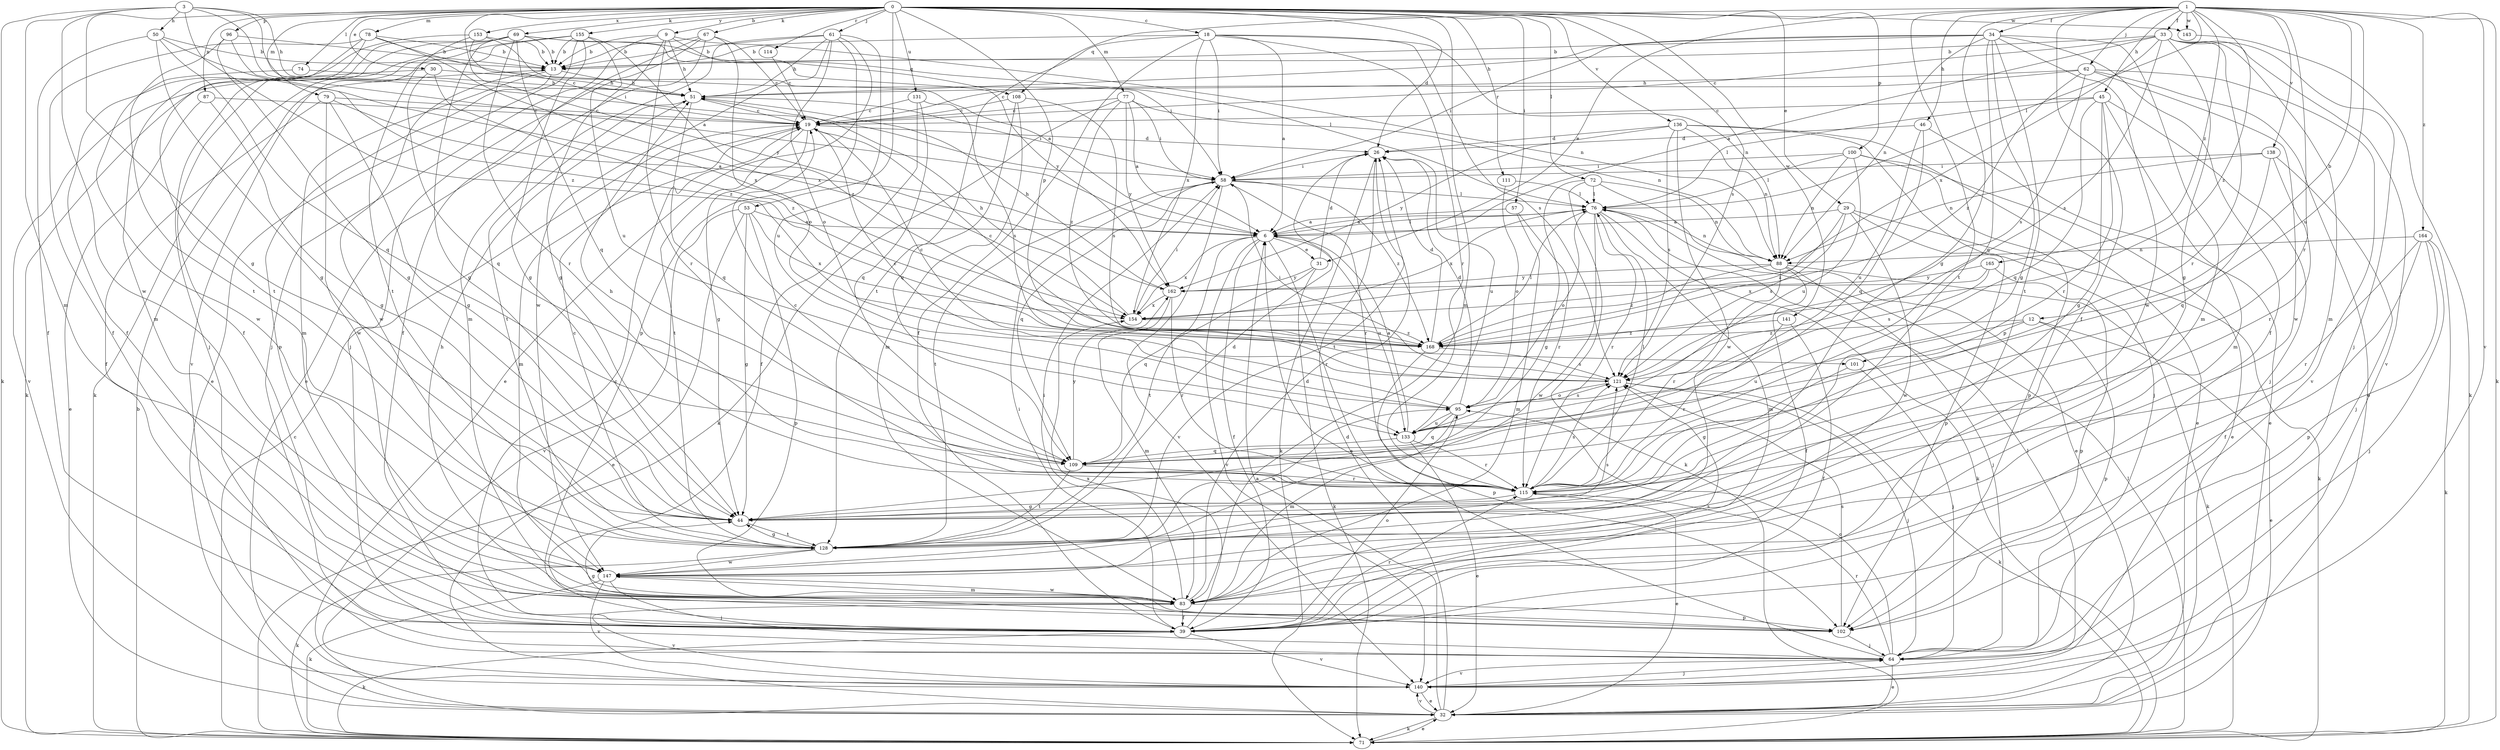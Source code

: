 strict digraph  {
0;
1;
3;
6;
9;
12;
13;
18;
19;
26;
29;
30;
31;
32;
33;
34;
39;
44;
45;
46;
50;
51;
53;
57;
58;
61;
62;
64;
67;
69;
71;
72;
74;
76;
77;
78;
79;
83;
87;
88;
95;
96;
100;
101;
102;
108;
109;
111;
114;
115;
121;
128;
131;
133;
136;
138;
140;
141;
143;
147;
153;
154;
155;
162;
164;
165;
168;
0 -> 9  [label=b];
0 -> 18  [label=c];
0 -> 26  [label=d];
0 -> 29  [label=e];
0 -> 30  [label=e];
0 -> 44  [label=g];
0 -> 53  [label=i];
0 -> 57  [label=i];
0 -> 61  [label=j];
0 -> 67  [label=k];
0 -> 69  [label=k];
0 -> 72  [label=l];
0 -> 74  [label=l];
0 -> 77  [label=m];
0 -> 78  [label=m];
0 -> 79  [label=m];
0 -> 83  [label=m];
0 -> 87  [label=n];
0 -> 96  [label=p];
0 -> 100  [label=p];
0 -> 101  [label=p];
0 -> 111  [label=r];
0 -> 114  [label=r];
0 -> 121  [label=s];
0 -> 131  [label=u];
0 -> 136  [label=v];
0 -> 141  [label=w];
0 -> 143  [label=w];
0 -> 153  [label=x];
0 -> 155  [label=y];
0 -> 162  [label=y];
1 -> 12  [label=b];
1 -> 31  [label=e];
1 -> 33  [label=f];
1 -> 34  [label=f];
1 -> 39  [label=f];
1 -> 44  [label=g];
1 -> 45  [label=h];
1 -> 46  [label=h];
1 -> 62  [label=j];
1 -> 71  [label=k];
1 -> 76  [label=l];
1 -> 108  [label=q];
1 -> 115  [label=r];
1 -> 128  [label=t];
1 -> 133  [label=u];
1 -> 138  [label=v];
1 -> 140  [label=v];
1 -> 143  [label=w];
1 -> 164  [label=z];
1 -> 165  [label=z];
1 -> 168  [label=z];
3 -> 6  [label=a];
3 -> 50  [label=h];
3 -> 51  [label=h];
3 -> 58  [label=i];
3 -> 71  [label=k];
3 -> 83  [label=m];
3 -> 147  [label=w];
3 -> 168  [label=z];
6 -> 31  [label=e];
6 -> 39  [label=f];
6 -> 76  [label=l];
6 -> 115  [label=r];
6 -> 128  [label=t];
6 -> 133  [label=u];
6 -> 140  [label=v];
6 -> 154  [label=x];
9 -> 13  [label=b];
9 -> 44  [label=g];
9 -> 51  [label=h];
9 -> 64  [label=j];
9 -> 88  [label=n];
9 -> 108  [label=q];
9 -> 115  [label=r];
12 -> 32  [label=e];
12 -> 101  [label=p];
12 -> 102  [label=p];
12 -> 133  [label=u];
12 -> 168  [label=z];
13 -> 51  [label=h];
13 -> 83  [label=m];
13 -> 102  [label=p];
13 -> 147  [label=w];
18 -> 6  [label=a];
18 -> 13  [label=b];
18 -> 39  [label=f];
18 -> 58  [label=i];
18 -> 88  [label=n];
18 -> 115  [label=r];
18 -> 121  [label=s];
18 -> 128  [label=t];
18 -> 154  [label=x];
19 -> 26  [label=d];
19 -> 44  [label=g];
19 -> 83  [label=m];
19 -> 128  [label=t];
26 -> 58  [label=i];
26 -> 71  [label=k];
26 -> 128  [label=t];
26 -> 133  [label=u];
29 -> 6  [label=a];
29 -> 71  [label=k];
29 -> 102  [label=p];
29 -> 121  [label=s];
29 -> 147  [label=w];
29 -> 168  [label=z];
30 -> 51  [label=h];
30 -> 109  [label=q];
30 -> 140  [label=v];
30 -> 168  [label=z];
31 -> 26  [label=d];
31 -> 71  [label=k];
31 -> 109  [label=q];
31 -> 162  [label=y];
32 -> 6  [label=a];
32 -> 26  [label=d];
32 -> 71  [label=k];
32 -> 140  [label=v];
33 -> 6  [label=a];
33 -> 13  [label=b];
33 -> 19  [label=c];
33 -> 44  [label=g];
33 -> 64  [label=j];
33 -> 83  [label=m];
33 -> 115  [label=r];
33 -> 121  [label=s];
33 -> 140  [label=v];
33 -> 154  [label=x];
34 -> 13  [label=b];
34 -> 39  [label=f];
34 -> 44  [label=g];
34 -> 51  [label=h];
34 -> 58  [label=i];
34 -> 83  [label=m];
34 -> 88  [label=n];
34 -> 109  [label=q];
34 -> 128  [label=t];
34 -> 147  [label=w];
39 -> 19  [label=c];
39 -> 58  [label=i];
39 -> 71  [label=k];
39 -> 95  [label=o];
39 -> 115  [label=r];
39 -> 121  [label=s];
39 -> 140  [label=v];
39 -> 154  [label=x];
44 -> 128  [label=t];
45 -> 19  [label=c];
45 -> 44  [label=g];
45 -> 64  [label=j];
45 -> 76  [label=l];
45 -> 83  [label=m];
45 -> 109  [label=q];
45 -> 115  [label=r];
46 -> 26  [label=d];
46 -> 32  [label=e];
46 -> 109  [label=q];
46 -> 133  [label=u];
50 -> 13  [label=b];
50 -> 39  [label=f];
50 -> 44  [label=g];
50 -> 109  [label=q];
50 -> 154  [label=x];
51 -> 19  [label=c];
51 -> 58  [label=i];
51 -> 109  [label=q];
51 -> 128  [label=t];
53 -> 6  [label=a];
53 -> 32  [label=e];
53 -> 44  [label=g];
53 -> 102  [label=p];
53 -> 140  [label=v];
53 -> 154  [label=x];
57 -> 6  [label=a];
57 -> 83  [label=m];
57 -> 115  [label=r];
58 -> 76  [label=l];
58 -> 109  [label=q];
58 -> 115  [label=r];
58 -> 128  [label=t];
58 -> 140  [label=v];
58 -> 168  [label=z];
61 -> 13  [label=b];
61 -> 32  [label=e];
61 -> 51  [label=h];
61 -> 83  [label=m];
61 -> 95  [label=o];
61 -> 102  [label=p];
61 -> 133  [label=u];
61 -> 147  [label=w];
62 -> 19  [label=c];
62 -> 32  [label=e];
62 -> 51  [label=h];
62 -> 121  [label=s];
62 -> 140  [label=v];
62 -> 147  [label=w];
62 -> 168  [label=z];
64 -> 6  [label=a];
64 -> 32  [label=e];
64 -> 95  [label=o];
64 -> 115  [label=r];
64 -> 140  [label=v];
67 -> 13  [label=b];
67 -> 19  [label=c];
67 -> 32  [label=e];
67 -> 39  [label=f];
67 -> 64  [label=j];
67 -> 95  [label=o];
69 -> 13  [label=b];
69 -> 39  [label=f];
69 -> 44  [label=g];
69 -> 64  [label=j];
69 -> 71  [label=k];
69 -> 76  [label=l];
69 -> 109  [label=q];
69 -> 115  [label=r];
69 -> 162  [label=y];
71 -> 13  [label=b];
71 -> 19  [label=c];
71 -> 32  [label=e];
71 -> 76  [label=l];
72 -> 32  [label=e];
72 -> 44  [label=g];
72 -> 71  [label=k];
72 -> 76  [label=l];
72 -> 88  [label=n];
74 -> 51  [label=h];
74 -> 147  [label=w];
76 -> 6  [label=a];
76 -> 71  [label=k];
76 -> 83  [label=m];
76 -> 88  [label=n];
76 -> 95  [label=o];
76 -> 115  [label=r];
76 -> 147  [label=w];
76 -> 154  [label=x];
77 -> 6  [label=a];
77 -> 19  [label=c];
77 -> 58  [label=i];
77 -> 71  [label=k];
77 -> 88  [label=n];
77 -> 162  [label=y];
77 -> 168  [label=z];
78 -> 6  [label=a];
78 -> 13  [label=b];
78 -> 39  [label=f];
78 -> 83  [label=m];
78 -> 128  [label=t];
78 -> 154  [label=x];
79 -> 6  [label=a];
79 -> 19  [label=c];
79 -> 39  [label=f];
79 -> 44  [label=g];
79 -> 147  [label=w];
83 -> 26  [label=d];
83 -> 39  [label=f];
83 -> 51  [label=h];
83 -> 58  [label=i];
83 -> 102  [label=p];
83 -> 140  [label=v];
83 -> 147  [label=w];
87 -> 19  [label=c];
87 -> 32  [label=e];
87 -> 44  [label=g];
88 -> 39  [label=f];
88 -> 64  [label=j];
88 -> 71  [label=k];
88 -> 115  [label=r];
88 -> 162  [label=y];
88 -> 168  [label=z];
95 -> 19  [label=c];
95 -> 26  [label=d];
95 -> 83  [label=m];
95 -> 109  [label=q];
95 -> 121  [label=s];
95 -> 133  [label=u];
96 -> 13  [label=b];
96 -> 44  [label=g];
96 -> 128  [label=t];
96 -> 168  [label=z];
100 -> 32  [label=e];
100 -> 58  [label=i];
100 -> 76  [label=l];
100 -> 88  [label=n];
100 -> 102  [label=p];
100 -> 133  [label=u];
101 -> 44  [label=g];
101 -> 64  [label=j];
102 -> 44  [label=g];
102 -> 64  [label=j];
102 -> 121  [label=s];
108 -> 19  [label=c];
108 -> 83  [label=m];
108 -> 109  [label=q];
108 -> 121  [label=s];
109 -> 115  [label=r];
109 -> 128  [label=t];
109 -> 162  [label=y];
111 -> 76  [label=l];
111 -> 95  [label=o];
114 -> 19  [label=c];
115 -> 19  [label=c];
115 -> 32  [label=e];
115 -> 44  [label=g];
115 -> 51  [label=h];
115 -> 76  [label=l];
115 -> 121  [label=s];
121 -> 19  [label=c];
121 -> 58  [label=i];
121 -> 64  [label=j];
121 -> 71  [label=k];
121 -> 95  [label=o];
128 -> 19  [label=c];
128 -> 26  [label=d];
128 -> 44  [label=g];
128 -> 71  [label=k];
128 -> 95  [label=o];
128 -> 121  [label=s];
128 -> 147  [label=w];
131 -> 19  [label=c];
131 -> 39  [label=f];
131 -> 109  [label=q];
131 -> 121  [label=s];
133 -> 6  [label=a];
133 -> 32  [label=e];
133 -> 109  [label=q];
133 -> 115  [label=r];
136 -> 26  [label=d];
136 -> 32  [label=e];
136 -> 64  [label=j];
136 -> 88  [label=n];
136 -> 121  [label=s];
136 -> 147  [label=w];
136 -> 162  [label=y];
138 -> 58  [label=i];
138 -> 64  [label=j];
138 -> 88  [label=n];
138 -> 109  [label=q];
138 -> 115  [label=r];
140 -> 32  [label=e];
140 -> 64  [label=j];
140 -> 76  [label=l];
141 -> 39  [label=f];
141 -> 115  [label=r];
141 -> 168  [label=z];
143 -> 71  [label=k];
147 -> 64  [label=j];
147 -> 71  [label=k];
147 -> 83  [label=m];
147 -> 140  [label=v];
153 -> 13  [label=b];
153 -> 19  [label=c];
153 -> 39  [label=f];
153 -> 58  [label=i];
153 -> 128  [label=t];
154 -> 51  [label=h];
154 -> 58  [label=i];
154 -> 168  [label=z];
155 -> 13  [label=b];
155 -> 32  [label=e];
155 -> 44  [label=g];
155 -> 71  [label=k];
155 -> 133  [label=u];
155 -> 140  [label=v];
155 -> 168  [label=z];
162 -> 51  [label=h];
162 -> 83  [label=m];
162 -> 115  [label=r];
162 -> 154  [label=x];
164 -> 39  [label=f];
164 -> 64  [label=j];
164 -> 71  [label=k];
164 -> 88  [label=n];
164 -> 102  [label=p];
164 -> 115  [label=r];
165 -> 102  [label=p];
165 -> 121  [label=s];
165 -> 154  [label=x];
165 -> 162  [label=y];
168 -> 19  [label=c];
168 -> 26  [label=d];
168 -> 76  [label=l];
168 -> 102  [label=p];
168 -> 121  [label=s];
}
